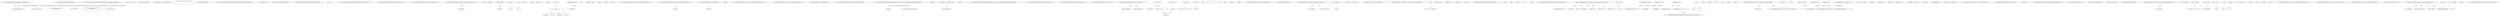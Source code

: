 digraph  {
n14 [label="CommonMark.Formatter.HtmlTextWriter", span=""];
n0 [cluster="CommonMark.Formatter.HtmlTextWriter.HtmlTextWriter(System.IO.TextWriter)", label="Entry CommonMark.Formatter.HtmlTextWriter.HtmlTextWriter(System.IO.TextWriter)", span="15-15"];
n1 [cluster="CommonMark.Formatter.HtmlTextWriter.HtmlTextWriter(System.IO.TextWriter)", label="this._inner = inner", span="17-17"];
n2 [cluster="CommonMark.Formatter.HtmlTextWriter.HtmlTextWriter(System.IO.TextWriter)", label="var nl = inner.NewLine", span="19-19"];
n3 [cluster="CommonMark.Formatter.HtmlTextWriter.HtmlTextWriter(System.IO.TextWriter)", label="this.CoreNewLine = nl.ToCharArray()", span="20-20"];
n4 [cluster="CommonMark.Formatter.HtmlTextWriter.HtmlTextWriter(System.IO.TextWriter)", label="this._windowsNewLine = nl == ''\r\n''", span="21-21"];
n6 [cluster="string.ToCharArray()", label="Entry string.ToCharArray()", span="0-0"];
n5 [cluster="CommonMark.Formatter.HtmlTextWriter.HtmlTextWriter(System.IO.TextWriter)", label="Exit CommonMark.Formatter.HtmlTextWriter.HtmlTextWriter(System.IO.TextWriter)", span="15-15"];
n7 [cluster="CommonMark.Formatter.HtmlTextWriter.Write(char)", label="Entry CommonMark.Formatter.HtmlTextWriter.Write(char)", span="24-24"];
n8 [cluster="CommonMark.Formatter.HtmlTextWriter.Write(char)", label="this._windowsNewLine && _last != '\r' && value == '\n'", span="26-26"];
n10 [cluster="CommonMark.Formatter.HtmlTextWriter.Write(char)", label="this._last = value", span="29-29"];
n11 [cluster="CommonMark.Formatter.HtmlTextWriter.Write(char)", label="this._inner.Write(value)", span="30-30"];
n9 [cluster="CommonMark.Formatter.HtmlTextWriter.Write(char)", label="this._inner.Write('\r')", span="27-27"];
n13 [cluster="System.IO.TextWriter.Write(char)", label="Entry System.IO.TextWriter.Write(char)", span="0-0"];
n12 [cluster="CommonMark.Formatter.HtmlTextWriter.Write(char)", label="Exit CommonMark.Formatter.HtmlTextWriter.Write(char)", span="24-24"];
d8 [cluster="CommonMark.Formatter.HtmlTextWriter.Write(char)", color=green, community=0, label="this._windowsNewLine && _last != '\r' && value == '\n'", prediction=0, span="26-26"];
d9 [cluster="CommonMark.Formatter.HtmlTextWriter.Write(char)", color=green, community=0, label="this._inner.Write('\r')", prediction=0, span="27-27"];
d10 [cluster="CommonMark.Formatter.HtmlTextWriter.Write(char)", color=green, community=0, label="this._last = value", prediction=2, span="29-29"];
d11 [cluster="CommonMark.Formatter.HtmlTextWriter.Write(char)", color=green, community=0, label="this._inner.Write(value)", prediction=0, span="30-30"];
m2_8 [cluster="System.Text.RegularExpressions.Regex.Match(string, int, int)", file="Scanner.cs", label="Entry System.Text.RegularExpressions.Regex.Match(string, int, int)", span="0-0"];
m2_62 [cluster="CommonMark.Parser.Scanner.scan_link_url(string, int)", file="Scanner.cs", label="Entry CommonMark.Parser.Scanner.scan_link_url(string, int)", span="161-161"];
m2_64 [cluster="CommonMark.Parser.Scanner.scan_link_url(string, int)", file="Scanner.cs", label="Exit CommonMark.Parser.Scanner.scan_link_url(string, int)", span="161-161"];
m2_144 [cluster="CommonMark.Parser.Scanner.scan_open_code_fence(string, int)", file="Scanner.cs", label="Entry CommonMark.Parser.Scanner.scan_open_code_fence(string, int)", span="347-347"];
m2_145 [cluster="CommonMark.Parser.Scanner.scan_open_code_fence(string, int)", file="Scanner.cs", label="pos + 3 >= s.Length", span="355-355"];
m2_147 [cluster="CommonMark.Parser.Scanner.scan_open_code_fence(string, int)", file="Scanner.cs", label="var fchar = s[pos]", span="358-358"];
m2_153 [cluster="CommonMark.Parser.Scanner.scan_open_code_fence(string, int)", file="Scanner.cs", label="var i = pos + 1", span="365-365"];
m2_154 [cluster="CommonMark.Parser.Scanner.scan_open_code_fence(string, int)", file="Scanner.cs", label="i < s.Length", span="365-365"];
m2_155 [cluster="CommonMark.Parser.Scanner.scan_open_code_fence(string, int)", file="Scanner.cs", label="c = s[i]", span="367-367"];
m2_146 [cluster="CommonMark.Parser.Scanner.scan_open_code_fence(string, int)", file="Scanner.cs", label="return 0;", span="356-356"];
m2_148 [cluster="CommonMark.Parser.Scanner.scan_open_code_fence(string, int)", file="Scanner.cs", label="fchar != '`' && fchar != '~'", span="359-359"];
m2_156 [cluster="CommonMark.Parser.Scanner.scan_open_code_fence(string, int)", file="Scanner.cs", label="c == fchar", span="369-369"];
m2_149 [cluster="CommonMark.Parser.Scanner.scan_open_code_fence(string, int)", file="Scanner.cs", label="return 0;", span="360-360"];
m2_150 [cluster="CommonMark.Parser.Scanner.scan_open_code_fence(string, int)", file="Scanner.cs", label="var cnt = 1", span="362-362"];
m2_151 [cluster="CommonMark.Parser.Scanner.scan_open_code_fence(string, int)", file="Scanner.cs", label="var fenceDone = false", span="363-363"];
m2_159 [cluster="CommonMark.Parser.Scanner.scan_open_code_fence(string, int)", file="Scanner.cs", label="cnt++", span="374-374"];
m2_161 [cluster="CommonMark.Parser.Scanner.scan_open_code_fence(string, int)", file="Scanner.cs", label="cnt < 3", span="379-379"];
m2_164 [cluster="CommonMark.Parser.Scanner.scan_open_code_fence(string, int)", file="Scanner.cs", label="return cnt;", span="383-383"];
m2_166 [cluster="CommonMark.Parser.Scanner.scan_open_code_fence(string, int)", file="Scanner.cs", label="cnt < 3", span="386-386"];
m2_168 [cluster="CommonMark.Parser.Scanner.scan_open_code_fence(string, int)", file="Scanner.cs", label="return cnt;", span="389-389"];
m2_152 [cluster="CommonMark.Parser.Scanner.scan_open_code_fence(string, int)", file="Scanner.cs", label="char c", span="364-364"];
m2_157 [cluster="CommonMark.Parser.Scanner.scan_open_code_fence(string, int)", file="Scanner.cs", label=fenceDone, span="371-371"];
m2_165 [cluster="CommonMark.Parser.Scanner.scan_open_code_fence(string, int)", file="Scanner.cs", label="i++", span="365-365"];
m2_163 [cluster="CommonMark.Parser.Scanner.scan_open_code_fence(string, int)", file="Scanner.cs", label="c == '\n'", span="382-382"];
m2_160 [cluster="CommonMark.Parser.Scanner.scan_open_code_fence(string, int)", file="Scanner.cs", label="fenceDone = true", span="378-378"];
m2_158 [cluster="CommonMark.Parser.Scanner.scan_open_code_fence(string, int)", file="Scanner.cs", label="return 0;", span="372-372"];
m2_162 [cluster="CommonMark.Parser.Scanner.scan_open_code_fence(string, int)", file="Scanner.cs", label="return 0;", span="380-380"];
m2_167 [cluster="CommonMark.Parser.Scanner.scan_open_code_fence(string, int)", file="Scanner.cs", label="return 0;", span="387-387"];
m2_169 [cluster="CommonMark.Parser.Scanner.scan_open_code_fence(string, int)", file="Scanner.cs", label="Exit CommonMark.Parser.Scanner.scan_open_code_fence(string, int)", span="347-347"];
m2_170 [cluster="CommonMark.Parser.Scanner.scan_close_code_fence(string, int, int)", file="Scanner.cs", label="Entry CommonMark.Parser.Scanner.scan_close_code_fence(string, int, int)", span="395-395"];
m2_171 [cluster="CommonMark.Parser.Scanner.scan_close_code_fence(string, int, int)", file="Scanner.cs", label="var p = MatchRegex(s, pos, close_code_fence)", span="406-406"];
m2_172 [cluster="CommonMark.Parser.Scanner.scan_close_code_fence(string, int, int)", file="Scanner.cs", label="p > len", span="407-407"];
m2_173 [cluster="CommonMark.Parser.Scanner.scan_close_code_fence(string, int, int)", file="Scanner.cs", label="return p;", span="408-408"];
m2_174 [cluster="CommonMark.Parser.Scanner.scan_close_code_fence(string, int, int)", file="Scanner.cs", label="return 0;", span="410-410"];
m2_175 [cluster="CommonMark.Parser.Scanner.scan_close_code_fence(string, int, int)", file="Scanner.cs", label="Exit CommonMark.Parser.Scanner.scan_close_code_fence(string, int, int)", span="395-395"];
m2_34 [cluster="CommonMark.Parser.Scanner.scan_autolink_email(string, int)", file="Scanner.cs", label="Entry CommonMark.Parser.Scanner.scan_autolink_email(string, int)", span="100-100"];
m2_35 [cluster="CommonMark.Parser.Scanner.scan_autolink_email(string, int)", file="Scanner.cs", label="return MatchRegex(s, pos, autolink_email);", span="110-110"];
m2_36 [cluster="CommonMark.Parser.Scanner.scan_autolink_email(string, int)", file="Scanner.cs", label="Exit CommonMark.Parser.Scanner.scan_autolink_email(string, int)", span="100-100"];
m2_0 [cluster="CommonMark.Parser.Scanner.MatchRegex(string, int, params System.Text.RegularExpressions.Regex[])", file="Scanner.cs", label="Entry CommonMark.Parser.Scanner.MatchRegex(string, int, params System.Text.RegularExpressions.Regex[])", span="43-43"];
m2_1 [cluster="CommonMark.Parser.Scanner.MatchRegex(string, int, params System.Text.RegularExpressions.Regex[])", file="Scanner.cs", label="Match m", span="45-45"];
m2_2 [cluster="CommonMark.Parser.Scanner.MatchRegex(string, int, params System.Text.RegularExpressions.Regex[])", file="Scanner.cs", label=regexes, span="46-46"];
m2_3 [cluster="CommonMark.Parser.Scanner.MatchRegex(string, int, params System.Text.RegularExpressions.Regex[])", file="Scanner.cs", label="m = r.Match(s, pos, s.Length - pos)", span="48-48"];
m2_4 [cluster="CommonMark.Parser.Scanner.MatchRegex(string, int, params System.Text.RegularExpressions.Regex[])", file="Scanner.cs", label="m.Success && m.Index == pos", span="49-49"];
m2_6 [cluster="CommonMark.Parser.Scanner.MatchRegex(string, int, params System.Text.RegularExpressions.Regex[])", file="Scanner.cs", label="return 0;", span="53-53"];
m2_5 [cluster="CommonMark.Parser.Scanner.MatchRegex(string, int, params System.Text.RegularExpressions.Regex[])", file="Scanner.cs", label="return m.Length;", span="50-50"];
m2_7 [cluster="CommonMark.Parser.Scanner.MatchRegex(string, int, params System.Text.RegularExpressions.Regex[])", file="Scanner.cs", label="Exit CommonMark.Parser.Scanner.MatchRegex(string, int, params System.Text.RegularExpressions.Regex[])", span="43-43"];
m2_176 [cluster="CommonMark.Parser.Scanner.scan_entity(string, int)", file="Scanner.cs", label="Entry CommonMark.Parser.Scanner.scan_entity(string, int)", span="417-417"];
m2_178 [cluster="CommonMark.Parser.Scanner.scan_entity(string, int)", file="Scanner.cs", label="Exit CommonMark.Parser.Scanner.scan_entity(string, int)", span="417-417"];
m2_33 [cluster="System.Array.BinarySearch<T>(T[], T)", file="Scanner.cs", label="Entry System.Array.BinarySearch<T>(T[], T)", span="0-0"];
m2_124 [cluster="CommonMark.Parser.Scanner.scan_hrule(string, int)", file="Scanner.cs", label="Entry CommonMark.Parser.Scanner.scan_hrule(string, int)", span="307-307"];
m2_125 [cluster="CommonMark.Parser.Scanner.scan_hrule(string, int)", file="Scanner.cs", label="int count = 0", span="313-313"];
m2_128 [cluster="CommonMark.Parser.Scanner.scan_hrule(string, int)", file="Scanner.cs", label="var ipos = pos", span="316-316"];
m2_129 [cluster="CommonMark.Parser.Scanner.scan_hrule(string, int)", file="Scanner.cs", label="ipos < s.Length", span="317-317"];
m2_130 [cluster="CommonMark.Parser.Scanner.scan_hrule(string, int)", file="Scanner.cs", label="c = s[ipos++]", span="319-319"];
m2_142 [cluster="CommonMark.Parser.Scanner.scan_hrule(string, int)", file="Scanner.cs", label="return s.Length - pos;", span="341-341"];
m2_126 [cluster="CommonMark.Parser.Scanner.scan_hrule(string, int)", file="Scanner.cs", label="char c", span="314-314"];
m2_132 [cluster="CommonMark.Parser.Scanner.scan_hrule(string, int)", file="Scanner.cs", label="count == 0", span="323-323"];
m2_138 [cluster="CommonMark.Parser.Scanner.scan_hrule(string, int)", file="Scanner.cs", label="count ++", span="333-333"];
m2_140 [cluster="CommonMark.Parser.Scanner.scan_hrule(string, int)", file="Scanner.cs", label="count < 3", span="338-338"];
m2_127 [cluster="CommonMark.Parser.Scanner.scan_hrule(string, int)", file="Scanner.cs", label="char x = '\0'", span="315-315"];
m2_137 [cluster="CommonMark.Parser.Scanner.scan_hrule(string, int)", file="Scanner.cs", label="c == x", span="332-332"];
m2_131 [cluster="CommonMark.Parser.Scanner.scan_hrule(string, int)", file="Scanner.cs", label="c == ' ' || c == '\n'", span="321-321"];
m2_133 [cluster="CommonMark.Parser.Scanner.scan_hrule(string, int)", file="Scanner.cs", label="c == '*' || c == '_' || c == '-'", span="325-325"];
m2_134 [cluster="CommonMark.Parser.Scanner.scan_hrule(string, int)", file="Scanner.cs", label="x = c", span="326-326"];
m2_135 [cluster="CommonMark.Parser.Scanner.scan_hrule(string, int)", file="Scanner.cs", label="return 0;", span="328-328"];
m2_136 [cluster="CommonMark.Parser.Scanner.scan_hrule(string, int)", file="Scanner.cs", label="count = 1", span="330-330"];
m2_139 [cluster="CommonMark.Parser.Scanner.scan_hrule(string, int)", file="Scanner.cs", label="return 0;", span="335-335"];
m2_141 [cluster="CommonMark.Parser.Scanner.scan_hrule(string, int)", file="Scanner.cs", label="return 0;", span="339-339"];
m2_143 [cluster="CommonMark.Parser.Scanner.scan_hrule(string, int)", file="Scanner.cs", label="Exit CommonMark.Parser.Scanner.scan_hrule(string, int)", span="307-307"];
m2_31 [cluster="string.Substring(int, int)", file="Scanner.cs", label="Entry string.Substring(int, int)", span="0-0"];
m2_9 [cluster="CommonMark.Parser.Scanner.scan_autolink_uri(string, int)", file="Scanner.cs", label="Entry CommonMark.Parser.Scanner.scan_autolink_uri(string, int)", span="59-59"];
m2_10 [cluster="CommonMark.Parser.Scanner.scan_autolink_uri(string, int)", file="Scanner.cs", label="var checkLen = s.Length - pos", span="68-68"];
m2_13 [cluster="CommonMark.Parser.Scanner.scan_autolink_uri(string, int)", file="Scanner.cs", label="var colonpos = s.IndexOf(':', pos, checkLen)", span="75-75"];
m2_16 [cluster="CommonMark.Parser.Scanner.scan_autolink_uri(string, int)", file="Scanner.cs", label="var potentialScheme = s.Substring(pos, colonpos - pos).ToLowerInvariant()", span="79-79"];
m2_21 [cluster="CommonMark.Parser.Scanner.scan_autolink_uri(string, int)", file="Scanner.cs", label="i < s.Length", span="84-84"];
m2_22 [cluster="CommonMark.Parser.Scanner.scan_autolink_uri(string, int)", file="Scanner.cs", label="c = s[i]", span="86-86"];
m2_24 [cluster="CommonMark.Parser.Scanner.scan_autolink_uri(string, int)", file="Scanner.cs", label="return i - pos + 1;", span="88-88"];
m2_11 [cluster="CommonMark.Parser.Scanner.scan_autolink_uri(string, int)", file="Scanner.cs", label="checkLen > 24", span="69-69"];
m2_12 [cluster="CommonMark.Parser.Scanner.scan_autolink_uri(string, int)", file="Scanner.cs", label="checkLen = 24", span="70-70"];
m2_14 [cluster="CommonMark.Parser.Scanner.scan_autolink_uri(string, int)", file="Scanner.cs", label="colonpos == -1", span="76-76"];
m2_20 [cluster="CommonMark.Parser.Scanner.scan_autolink_uri(string, int)", file="Scanner.cs", label="var i = colonpos + 1", span="84-84"];
m2_15 [cluster="CommonMark.Parser.Scanner.scan_autolink_uri(string, int)", file="Scanner.cs", label="return 0;", span="77-77"];
m2_17 [cluster="CommonMark.Parser.Scanner.scan_autolink_uri(string, int)", file="Scanner.cs", label="Array.BinarySearch(schemeArray, potentialScheme) < -1", span="80-80"];
m2_18 [cluster="CommonMark.Parser.Scanner.scan_autolink_uri(string, int)", file="Scanner.cs", label="return 0;", span="81-81"];
m2_19 [cluster="CommonMark.Parser.Scanner.scan_autolink_uri(string, int)", file="Scanner.cs", label="char c", span="83-83"];
m2_27 [cluster="CommonMark.Parser.Scanner.scan_autolink_uri(string, int)", file="Scanner.cs", label="i++", span="84-84"];
m2_28 [cluster="CommonMark.Parser.Scanner.scan_autolink_uri(string, int)", file="Scanner.cs", label="return 0;", span="94-94"];
m2_23 [cluster="CommonMark.Parser.Scanner.scan_autolink_uri(string, int)", file="Scanner.cs", label="c == '>'", span="87-87"];
m2_25 [cluster="CommonMark.Parser.Scanner.scan_autolink_uri(string, int)", file="Scanner.cs", label="c == '<' || c <= 0x20", span="90-90"];
m2_26 [cluster="CommonMark.Parser.Scanner.scan_autolink_uri(string, int)", file="Scanner.cs", label="return 0;", span="91-91"];
m2_29 [cluster="CommonMark.Parser.Scanner.scan_autolink_uri(string, int)", file="Scanner.cs", label="Exit CommonMark.Parser.Scanner.scan_autolink_uri(string, int)", span="59-59"];
m2_78 [cluster="CommonMark.Parser.Scanner.scan_atx_header_start(string, int, out int)", file="Scanner.cs", label="Entry CommonMark.Parser.Scanner.scan_atx_header_start(string, int, out int)", span="211-211"];
m2_79 [cluster="CommonMark.Parser.Scanner.scan_atx_header_start(string, int, out int)", file="Scanner.cs", label="headerLevel = 1", span="218-218"];
m2_80 [cluster="CommonMark.Parser.Scanner.scan_atx_header_start(string, int, out int)", file="Scanner.cs", label="pos + 1 >= s.Length", span="219-219"];
m2_82 [cluster="CommonMark.Parser.Scanner.scan_atx_header_start(string, int, out int)", file="Scanner.cs", label="s[pos] != '#'", span="222-222"];
m2_86 [cluster="CommonMark.Parser.Scanner.scan_atx_header_start(string, int, out int)", file="Scanner.cs", label="var i = pos + 1", span="227-227"];
m2_87 [cluster="CommonMark.Parser.Scanner.scan_atx_header_start(string, int, out int)", file="Scanner.cs", label="i < s.Length", span="227-227"];
m2_88 [cluster="CommonMark.Parser.Scanner.scan_atx_header_start(string, int, out int)", file="Scanner.cs", label="c = s[i]", span="229-229"];
m2_93 [cluster="CommonMark.Parser.Scanner.scan_atx_header_start(string, int, out int)", file="Scanner.cs", label="return i - pos;", span="237-237"];
m2_98 [cluster="CommonMark.Parser.Scanner.scan_atx_header_start(string, int, out int)", file="Scanner.cs", label="return i - pos + 1;", span="247-247"];
m2_99 [cluster="CommonMark.Parser.Scanner.scan_atx_header_start(string, int, out int)", file="Scanner.cs", label="return spaceExists ? i - pos : 0;", span="251-251"];
m2_102 [cluster="CommonMark.Parser.Scanner.scan_atx_header_start(string, int, out int)", file="Scanner.cs", label="return s.Length - pos;", span="256-256"];
m2_90 [cluster="CommonMark.Parser.Scanner.scan_atx_header_start(string, int, out int)", file="Scanner.cs", label="headerLevel == 6", span="233-233"];
m2_94 [cluster="CommonMark.Parser.Scanner.scan_atx_header_start(string, int, out int)", file="Scanner.cs", label="headerLevel++", span="239-239"];
m2_81 [cluster="CommonMark.Parser.Scanner.scan_atx_header_start(string, int, out int)", file="Scanner.cs", label="return 0;", span="220-220"];
m2_83 [cluster="CommonMark.Parser.Scanner.scan_atx_header_start(string, int, out int)", file="Scanner.cs", label="return 0;", span="223-223"];
m2_84 [cluster="CommonMark.Parser.Scanner.scan_atx_header_start(string, int, out int)", file="Scanner.cs", label="bool spaceExists = false", span="225-225"];
m2_85 [cluster="CommonMark.Parser.Scanner.scan_atx_header_start(string, int, out int)", file="Scanner.cs", label="char c", span="226-226"];
m2_92 [cluster="CommonMark.Parser.Scanner.scan_atx_header_start(string, int, out int)", file="Scanner.cs", label=spaceExists, span="236-236"];
m2_101 [cluster="CommonMark.Parser.Scanner.scan_atx_header_start(string, int, out int)", file="Scanner.cs", label=spaceExists, span="255-255"];
m2_100 [cluster="CommonMark.Parser.Scanner.scan_atx_header_start(string, int, out int)", file="Scanner.cs", label="i++", span="227-227"];
m2_89 [cluster="CommonMark.Parser.Scanner.scan_atx_header_start(string, int, out int)", file="Scanner.cs", label="c == '#'", span="231-231"];
m2_95 [cluster="CommonMark.Parser.Scanner.scan_atx_header_start(string, int, out int)", file="Scanner.cs", label="c == ' '", span="241-241"];
m2_97 [cluster="CommonMark.Parser.Scanner.scan_atx_header_start(string, int, out int)", file="Scanner.cs", label="c == '\n'", span="245-245"];
m2_91 [cluster="CommonMark.Parser.Scanner.scan_atx_header_start(string, int, out int)", file="Scanner.cs", label="return 0;", span="234-234"];
m2_96 [cluster="CommonMark.Parser.Scanner.scan_atx_header_start(string, int, out int)", file="Scanner.cs", label="spaceExists = true", span="243-243"];
m2_103 [cluster="CommonMark.Parser.Scanner.scan_atx_header_start(string, int, out int)", file="Scanner.cs", label="return 0;", span="258-258"];
m2_104 [cluster="CommonMark.Parser.Scanner.scan_atx_header_start(string, int, out int)", file="Scanner.cs", label="Exit CommonMark.Parser.Scanner.scan_atx_header_start(string, int, out int)", span="211-211"];
m2_37 [cluster="CommonMark.Parser.Scanner.scan_html_block_tag(string, int)", file="Scanner.cs", label="Entry CommonMark.Parser.Scanner.scan_html_block_tag(string, int)", span="116-116"];
m2_38 [cluster="CommonMark.Parser.Scanner.scan_html_block_tag(string, int)", file="Scanner.cs", label="pos + 1 >= s.Length", span="125-125"];
m2_40 [cluster="CommonMark.Parser.Scanner.scan_html_block_tag(string, int)", file="Scanner.cs", label="s[pos] != '<'", span="128-128"];
m2_42 [cluster="CommonMark.Parser.Scanner.scan_html_block_tag(string, int)", file="Scanner.cs", label="var i = pos + 1", span="131-131"];
m2_43 [cluster="CommonMark.Parser.Scanner.scan_html_block_tag(string, int)", file="Scanner.cs", label="var nextChar = s[i]", span="132-132"];
m2_48 [cluster="CommonMark.Parser.Scanner.scan_html_block_tag(string, int)", file="Scanner.cs", label="nextChar = s[++i]", span="138-138"];
m2_51 [cluster="CommonMark.Parser.Scanner.scan_html_block_tag(string, int)", file="Scanner.cs", label="char.IsLetter(nextChar) && j <= 10 && ++i < s.Length", span="142-142"];
m2_53 [cluster="CommonMark.Parser.Scanner.scan_html_block_tag(string, int)", file="Scanner.cs", label="nextChar = s[i]", span="145-145"];
m2_39 [cluster="CommonMark.Parser.Scanner.scan_html_block_tag(string, int)", file="Scanner.cs", label="return false;", span="126-126"];
m2_41 [cluster="CommonMark.Parser.Scanner.scan_html_block_tag(string, int)", file="Scanner.cs", label="return false;", span="129-129"];
m2_44 [cluster="CommonMark.Parser.Scanner.scan_html_block_tag(string, int)", file="Scanner.cs", label="nextChar == '!' || nextChar == '?'", span="133-133"];
m2_46 [cluster="CommonMark.Parser.Scanner.scan_html_block_tag(string, int)", file="Scanner.cs", label="var slashAtBeginning = nextChar == '/'", span="136-136"];
m2_52 [cluster="CommonMark.Parser.Scanner.scan_html_block_tag(string, int)", file="Scanner.cs", label="tagname[j++] = nextChar", span="144-144"];
m2_57 [cluster="CommonMark.Parser.Scanner.scan_html_block_tag(string, int)", file="Scanner.cs", label="return nextChar == '>' || (!slashAtBeginning && nextChar == '/') || char.IsWhiteSpace(nextChar);", span="152-152"];
m2_45 [cluster="CommonMark.Parser.Scanner.scan_html_block_tag(string, int)", file="Scanner.cs", label="return true;", span="134-134"];
m2_47 [cluster="CommonMark.Parser.Scanner.scan_html_block_tag(string, int)", file="Scanner.cs", label=slashAtBeginning, span="137-137"];
m2_49 [cluster="CommonMark.Parser.Scanner.scan_html_block_tag(string, int)", file="Scanner.cs", label="var j = 0", span="140-140"];
m2_50 [cluster="CommonMark.Parser.Scanner.scan_html_block_tag(string, int)", file="Scanner.cs", label="var tagname = new char[10]", span="141-141"];
m2_54 [cluster="CommonMark.Parser.Scanner.scan_html_block_tag(string, int)", file="Scanner.cs", label="var scheme = new string(tagname, 0, j).ToLowerInvariant()", span="148-148"];
m2_55 [cluster="CommonMark.Parser.Scanner.scan_html_block_tag(string, int)", file="Scanner.cs", label="Array.BinarySearch(blockTagNames, scheme) < 0", span="149-149"];
m2_56 [cluster="CommonMark.Parser.Scanner.scan_html_block_tag(string, int)", file="Scanner.cs", label="return false;", span="150-150"];
m2_58 [cluster="CommonMark.Parser.Scanner.scan_html_block_tag(string, int)", file="Scanner.cs", label="Exit CommonMark.Parser.Scanner.scan_html_block_tag(string, int)", span="116-116"];
m2_60 [cluster="string.String(char[], int, int)", file="Scanner.cs", label="Entry string.String(char[], int, int)", span="0-0"];
m2_61 [cluster="char.IsWhiteSpace(char)", file="Scanner.cs", label="Entry char.IsWhiteSpace(char)", span="0-0"];
m2_59 [cluster="char.IsLetter(char)", file="Scanner.cs", label="Entry char.IsLetter(char)", span="0-0"];
m2_32 [cluster="string.ToLowerInvariant()", file="Scanner.cs", label="Entry string.ToLowerInvariant()", span="0-0"];
m2_105 [cluster="CommonMark.Parser.Scanner.scan_setext_header_line(string, int)", file="Scanner.cs", label="Entry CommonMark.Parser.Scanner.scan_setext_header_line(string, int)", span="265-265"];
m2_106 [cluster="CommonMark.Parser.Scanner.scan_setext_header_line(string, int)", file="Scanner.cs", label="pos >= s.Length", span="273-273"];
m2_108 [cluster="CommonMark.Parser.Scanner.scan_setext_header_line(string, int)", file="Scanner.cs", label="var c1 = s[pos]", span="276-276"];
m2_113 [cluster="CommonMark.Parser.Scanner.scan_setext_header_line(string, int)", file="Scanner.cs", label="var i = pos + 1", span="283-283"];
m2_114 [cluster="CommonMark.Parser.Scanner.scan_setext_header_line(string, int)", file="Scanner.cs", label="i < s.Length", span="283-283"];
m2_115 [cluster="CommonMark.Parser.Scanner.scan_setext_header_line(string, int)", file="Scanner.cs", label="c = s[i]", span="285-285"];
m2_107 [cluster="CommonMark.Parser.Scanner.scan_setext_header_line(string, int)", file="Scanner.cs", label="return 0;", span="274-274"];
m2_109 [cluster="CommonMark.Parser.Scanner.scan_setext_header_line(string, int)", file="Scanner.cs", label="c1 != '=' && c1 != '-'", span="278-278"];
m2_116 [cluster="CommonMark.Parser.Scanner.scan_setext_header_line(string, int)", file="Scanner.cs", label="c == c1 && !fin", span="286-286"];
m2_122 [cluster="CommonMark.Parser.Scanner.scan_setext_header_line(string, int)", file="Scanner.cs", label="return c1 == '=' ? 1 : 2;", span="299-299"];
m2_110 [cluster="CommonMark.Parser.Scanner.scan_setext_header_line(string, int)", file="Scanner.cs", label="return 0;", span="279-279"];
m2_111 [cluster="CommonMark.Parser.Scanner.scan_setext_header_line(string, int)", file="Scanner.cs", label="char c", span="281-281"];
m2_112 [cluster="CommonMark.Parser.Scanner.scan_setext_header_line(string, int)", file="Scanner.cs", label="var fin = false", span="282-282"];
m2_121 [cluster="CommonMark.Parser.Scanner.scan_setext_header_line(string, int)", file="Scanner.cs", label="i++", span="283-283"];
m2_118 [cluster="CommonMark.Parser.Scanner.scan_setext_header_line(string, int)", file="Scanner.cs", label="c == ' '", span="290-290"];
m2_119 [cluster="CommonMark.Parser.Scanner.scan_setext_header_line(string, int)", file="Scanner.cs", label="c == '\n'", span="293-293"];
m2_117 [cluster="CommonMark.Parser.Scanner.scan_setext_header_line(string, int)", file="Scanner.cs", label="fin = true", span="289-289"];
m2_120 [cluster="CommonMark.Parser.Scanner.scan_setext_header_line(string, int)", file="Scanner.cs", label="return 0;", span="296-296"];
m2_123 [cluster="CommonMark.Parser.Scanner.scan_setext_header_line(string, int)", file="Scanner.cs", label="Exit CommonMark.Parser.Scanner.scan_setext_header_line(string, int)", span="265-265"];
m2_65 [cluster="CommonMark.Parser.Scanner.scan_link_title(string, int)", file="Scanner.cs", label="Entry CommonMark.Parser.Scanner.scan_link_title(string, int)", span="176-176"];
m2_67 [cluster="CommonMark.Parser.Scanner.scan_link_title(string, int)", file="Scanner.cs", label="Exit CommonMark.Parser.Scanner.scan_link_title(string, int)", span="176-176"];
m2_30 [cluster="string.IndexOf(char, int, int)", file="Scanner.cs", label="Entry string.IndexOf(char, int, int)", span="0-0"];
m2_68 [cluster="CommonMark.Parser.Scanner.scan_spacechars(string, int)", file="Scanner.cs", label="Entry CommonMark.Parser.Scanner.scan_spacechars(string, int)", span="190-190"];
m2_69 [cluster="CommonMark.Parser.Scanner.scan_spacechars(string, int)", file="Scanner.cs", label="pos >= s.Length", span="196-196"];
m2_71 [cluster="CommonMark.Parser.Scanner.scan_spacechars(string, int)", file="Scanner.cs", label="var i = pos", span="199-199"];
m2_72 [cluster="CommonMark.Parser.Scanner.scan_spacechars(string, int)", file="Scanner.cs", label="i < s.Length", span="199-199"];
m2_73 [cluster="CommonMark.Parser.Scanner.scan_spacechars(string, int)", file="Scanner.cs", label="!char.IsWhiteSpace(s[i])", span="201-201"];
m2_74 [cluster="CommonMark.Parser.Scanner.scan_spacechars(string, int)", file="Scanner.cs", label="return i - pos;", span="202-202"];
m2_76 [cluster="CommonMark.Parser.Scanner.scan_spacechars(string, int)", file="Scanner.cs", label="return s.Length - pos;", span="205-205"];
m2_70 [cluster="CommonMark.Parser.Scanner.scan_spacechars(string, int)", file="Scanner.cs", label="return 0;", span="197-197"];
m2_75 [cluster="CommonMark.Parser.Scanner.scan_spacechars(string, int)", file="Scanner.cs", label="i++", span="199-199"];
m2_77 [cluster="CommonMark.Parser.Scanner.scan_spacechars(string, int)", file="Scanner.cs", label="Exit CommonMark.Parser.Scanner.scan_spacechars(string, int)", span="190-190"];
n14 -> n8  [color=darkseagreen4, key=1, label="CommonMark.Formatter.HtmlTextWriter", style=dashed];
n14 -> n9  [color=darkseagreen4, key=1, label="CommonMark.Formatter.HtmlTextWriter", style=dashed];
n14 -> n11  [color=darkseagreen4, key=1, label="CommonMark.Formatter.HtmlTextWriter", style=dashed];
n14 -> d8  [color=green, key=1, label="CommonMark.Formatter.HtmlTextWriter", style=dashed];
n14 -> d11  [color=green, key=1, label="CommonMark.Formatter.HtmlTextWriter", style=dashed];
n14 -> d9  [color=green, key=1, label="CommonMark.Formatter.HtmlTextWriter", style=dashed];
n7 -> n11  [color=darkseagreen4, key=1, label=char, style=dashed];
n7 -> d11  [color=green, key=1, label=char, style=dashed];
m2_144 -> m2_154  [color=darkseagreen4, key=1, label=string, style=dashed];
m2_147 -> m2_156  [color=darkseagreen4, key=1, label=fchar, style=dashed];
m2_153 -> m2_165  [color=darkseagreen4, key=1, label=i, style=dashed];
m2_155 -> m2_163  [color=darkseagreen4, key=1, label=c, style=dashed];
m2_150 -> m2_159  [color=darkseagreen4, key=1, label=cnt, style=dashed];
m2_150 -> m2_161  [color=darkseagreen4, key=1, label=cnt, style=dashed];
m2_150 -> m2_164  [color=darkseagreen4, key=1, label=cnt, style=dashed];
m2_150 -> m2_166  [color=darkseagreen4, key=1, label=cnt, style=dashed];
m2_150 -> m2_168  [color=darkseagreen4, key=1, label=cnt, style=dashed];
m2_151 -> m2_157  [color=darkseagreen4, key=1, label=fenceDone, style=dashed];
m2_159 -> m2_159  [color=darkseagreen4, key=1, label=cnt, style=dashed];
m2_159 -> m2_161  [color=darkseagreen4, key=1, label=cnt, style=dashed];
m2_159 -> m2_164  [color=darkseagreen4, key=1, label=cnt, style=dashed];
m2_159 -> m2_166  [color=darkseagreen4, key=1, label=cnt, style=dashed];
m2_159 -> m2_168  [color=darkseagreen4, key=1, label=cnt, style=dashed];
m2_165 -> m2_165  [color=darkseagreen4, key=1, label=i, style=dashed];
m2_170 -> m2_172  [color=darkseagreen4, key=1, label=int, style=dashed];
m2_171 -> m2_173  [color=darkseagreen4, key=1, label=p, style=dashed];
m2_0 -> m2_2  [color=darkseagreen4, key=1, label="params System.Text.RegularExpressions.Regex[]", style=dashed];
m2_0 -> m2_4  [color=darkseagreen4, key=1, label=int, style=dashed];
m2_3 -> m2_5  [color=darkseagreen4, key=1, label=m, style=dashed];
m2_124 -> m2_129  [color=darkseagreen4, key=1, label=string, style=dashed];
m2_124 -> m2_142  [color=darkseagreen4, key=1, label=string, style=dashed];
m2_125 -> m2_132  [color=darkseagreen4, key=1, label=count, style=dashed];
m2_125 -> m2_138  [color=darkseagreen4, key=1, label=count, style=dashed];
m2_125 -> m2_140  [color=darkseagreen4, key=1, label=count, style=dashed];
m2_130 -> m2_133  [color=darkseagreen4, key=1, label=c, style=dashed];
m2_130 -> m2_137  [color=darkseagreen4, key=1, label=c, style=dashed];
m2_138 -> m2_138  [color=darkseagreen4, key=1, label=count, style=dashed];
m2_138 -> m2_140  [color=darkseagreen4, key=1, label=count, style=dashed];
m2_127 -> m2_137  [color=darkseagreen4, key=1, label=x, style=dashed];
m2_136 -> m2_140  [color=darkseagreen4, key=1, label=count, style=dashed];
m2_9 -> m2_21  [color=darkseagreen4, key=1, label=string, style=dashed];
m2_9 -> m2_24  [color=darkseagreen4, key=1, label=int, style=dashed];
m2_22 -> m2_25  [color=darkseagreen4, key=1, label=c, style=dashed];
m2_20 -> m2_24  [color=darkseagreen4, key=1, label=i, style=dashed];
m2_20 -> m2_27  [color=darkseagreen4, key=1, label=i, style=dashed];
m2_27 -> m2_27  [color=darkseagreen4, key=1, label=i, style=dashed];
m2_78 -> m2_80  [color=darkseagreen4, key=1, label=string, style=dashed];
m2_78 -> m2_82  [color=darkseagreen4, key=1, label=string, style=dashed];
m2_78 -> m2_87  [color=darkseagreen4, key=1, label=string, style=dashed];
m2_78 -> m2_93  [color=darkseagreen4, key=1, label=int, style=dashed];
m2_78 -> m2_98  [color=darkseagreen4, key=1, label=int, style=dashed];
m2_78 -> m2_99  [color=darkseagreen4, key=1, label=int, style=dashed];
m2_78 -> m2_102  [color=darkseagreen4, key=1, label=string, style=dashed];
m2_79 -> m2_90  [color=darkseagreen4, key=1, label="out int", style=dashed];
m2_79 -> m2_94  [color=darkseagreen4, key=1, label="out int", style=dashed];
m2_79 -> m2_104  [color=darkseagreen4, key=1, label="out int", style=dashed];
m2_86 -> m2_93  [color=darkseagreen4, key=1, label=i, style=dashed];
m2_86 -> m2_98  [color=darkseagreen4, key=1, label=i, style=dashed];
m2_86 -> m2_99  [color=darkseagreen4, key=1, label=i, style=dashed];
m2_86 -> m2_100  [color=darkseagreen4, key=1, label=i, style=dashed];
m2_88 -> m2_95  [color=darkseagreen4, key=1, label=c, style=dashed];
m2_88 -> m2_97  [color=darkseagreen4, key=1, label=c, style=dashed];
m2_94 -> m2_94  [color=darkseagreen4, key=1, label="out int", style=dashed];
m2_94 -> m2_104  [color=darkseagreen4, key=1, label="out int", style=dashed];
m2_84 -> m2_92  [color=darkseagreen4, key=1, label=spaceExists, style=dashed];
m2_84 -> m2_99  [color=darkseagreen4, key=1, label=spaceExists, style=dashed];
m2_84 -> m2_101  [color=darkseagreen4, key=1, label=spaceExists, style=dashed];
m2_100 -> m2_100  [color=darkseagreen4, key=1, label=i, style=dashed];
m2_96 -> m2_101  [color=darkseagreen4, key=1, label=spaceExists, style=dashed];
m2_37 -> m2_40  [color=darkseagreen4, key=1, label=string, style=dashed];
m2_37 -> m2_51  [color=darkseagreen4, key=1, label=string, style=dashed];
m2_42 -> m2_51  [color=darkseagreen4, key=1, label=i, style=dashed];
m2_43 -> m2_51  [color=darkseagreen4, key=1, label=nextChar, style=dashed];
m2_43 -> m2_57  [color=darkseagreen4, key=1, label=nextChar, style=dashed];
m2_48 -> m2_51  [color=darkseagreen4, key=1, label=i, style=dashed];
m2_48 -> m2_57  [color=darkseagreen4, key=1, label=nextChar, style=dashed];
m2_51 -> m2_51  [color=darkseagreen4, key=1, label=i, style=dashed];
m2_53 -> m2_57  [color=darkseagreen4, key=1, label=nextChar, style=dashed];
m2_46 -> m2_57  [color=darkseagreen4, key=1, label=slashAtBeginning, style=dashed];
m2_49 -> m2_51  [color=darkseagreen4, key=1, label=j, style=dashed];
m2_105 -> m2_114  [color=darkseagreen4, key=1, label=string, style=dashed];
m2_108 -> m2_116  [color=darkseagreen4, key=1, label=c1, style=dashed];
m2_108 -> m2_122  [color=darkseagreen4, key=1, label=c1, style=dashed];
m2_113 -> m2_121  [color=darkseagreen4, key=1, label=i, style=dashed];
m2_115 -> m2_118  [color=darkseagreen4, key=1, label=c, style=dashed];
m2_115 -> m2_119  [color=darkseagreen4, key=1, label=c, style=dashed];
m2_112 -> m2_116  [color=darkseagreen4, key=1, label=fin, style=dashed];
m2_121 -> m2_121  [color=darkseagreen4, key=1, label=i, style=dashed];
m2_68 -> m2_72  [color=darkseagreen4, key=1, label=string, style=dashed];
m2_68 -> m2_73  [color=darkseagreen4, key=1, label=string, style=dashed];
m2_68 -> m2_74  [color=darkseagreen4, key=1, label=int, style=dashed];
m2_68 -> m2_76  [color=darkseagreen4, key=1, label=string, style=dashed];
m2_71 -> m2_73  [color=darkseagreen4, key=1, label=i, style=dashed];
m2_71 -> m2_74  [color=darkseagreen4, key=1, label=i, style=dashed];
m2_71 -> m2_75  [color=darkseagreen4, key=1, label=i, style=dashed];
m2_75 -> m2_75  [color=darkseagreen4, key=1, label=i, style=dashed];
}
